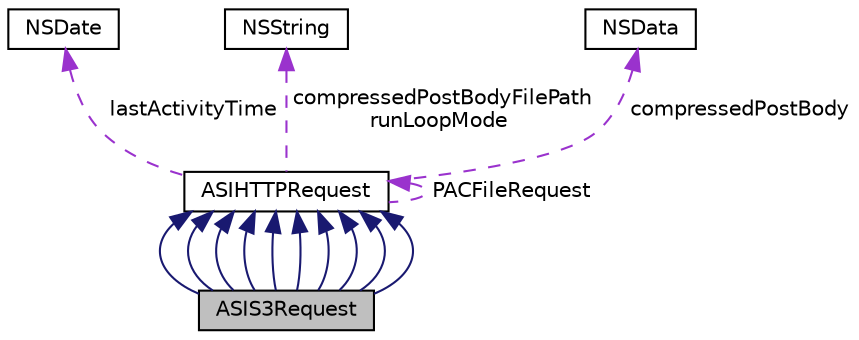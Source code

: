 digraph G
{
  edge [fontname="Helvetica",fontsize="10",labelfontname="Helvetica",labelfontsize="10"];
  node [fontname="Helvetica",fontsize="10",shape=record];
  Node1 [label="ASIS3Request",height=0.2,width=0.4,color="black", fillcolor="grey75", style="filled" fontcolor="black"];
  Node2 -> Node1 [dir="back",color="midnightblue",fontsize="10",style="solid",fontname="Helvetica"];
  Node2 [label="ASIHTTPRequest",height=0.2,width=0.4,color="black", fillcolor="white", style="filled",URL="$interface_a_s_i_h_t_t_p_request.html"];
  Node3 -> Node2 [dir="back",color="darkorchid3",fontsize="10",style="dashed",label=" lastActivityTime" ,fontname="Helvetica"];
  Node3 [label="NSDate",height=0.2,width=0.4,color="black", fillcolor="white", style="filled",URL="$class_n_s_date.html"];
  Node4 -> Node2 [dir="back",color="darkorchid3",fontsize="10",style="dashed",label=" compressedPostBodyFilePath\nrunLoopMode" ,fontname="Helvetica"];
  Node4 [label="NSString",height=0.2,width=0.4,color="black", fillcolor="white", style="filled",URL="$class_n_s_string.html"];
  Node2 -> Node2 [dir="back",color="darkorchid3",fontsize="10",style="dashed",label=" PACFileRequest" ,fontname="Helvetica"];
  Node5 -> Node2 [dir="back",color="darkorchid3",fontsize="10",style="dashed",label=" compressedPostBody" ,fontname="Helvetica"];
  Node5 [label="NSData",height=0.2,width=0.4,color="black", fillcolor="white", style="filled",URL="$class_n_s_data.html"];
  Node2 -> Node1 [dir="back",color="midnightblue",fontsize="10",style="solid",fontname="Helvetica"];
  Node2 -> Node1 [dir="back",color="midnightblue",fontsize="10",style="solid",fontname="Helvetica"];
  Node2 -> Node1 [dir="back",color="midnightblue",fontsize="10",style="solid",fontname="Helvetica"];
  Node2 -> Node1 [dir="back",color="midnightblue",fontsize="10",style="solid",fontname="Helvetica"];
  Node2 -> Node1 [dir="back",color="midnightblue",fontsize="10",style="solid",fontname="Helvetica"];
  Node2 -> Node1 [dir="back",color="midnightblue",fontsize="10",style="solid",fontname="Helvetica"];
  Node2 -> Node1 [dir="back",color="midnightblue",fontsize="10",style="solid",fontname="Helvetica"];
  Node2 -> Node1 [dir="back",color="midnightblue",fontsize="10",style="solid",fontname="Helvetica"];
  Node2 -> Node1 [dir="back",color="midnightblue",fontsize="10",style="solid",fontname="Helvetica"];
}
